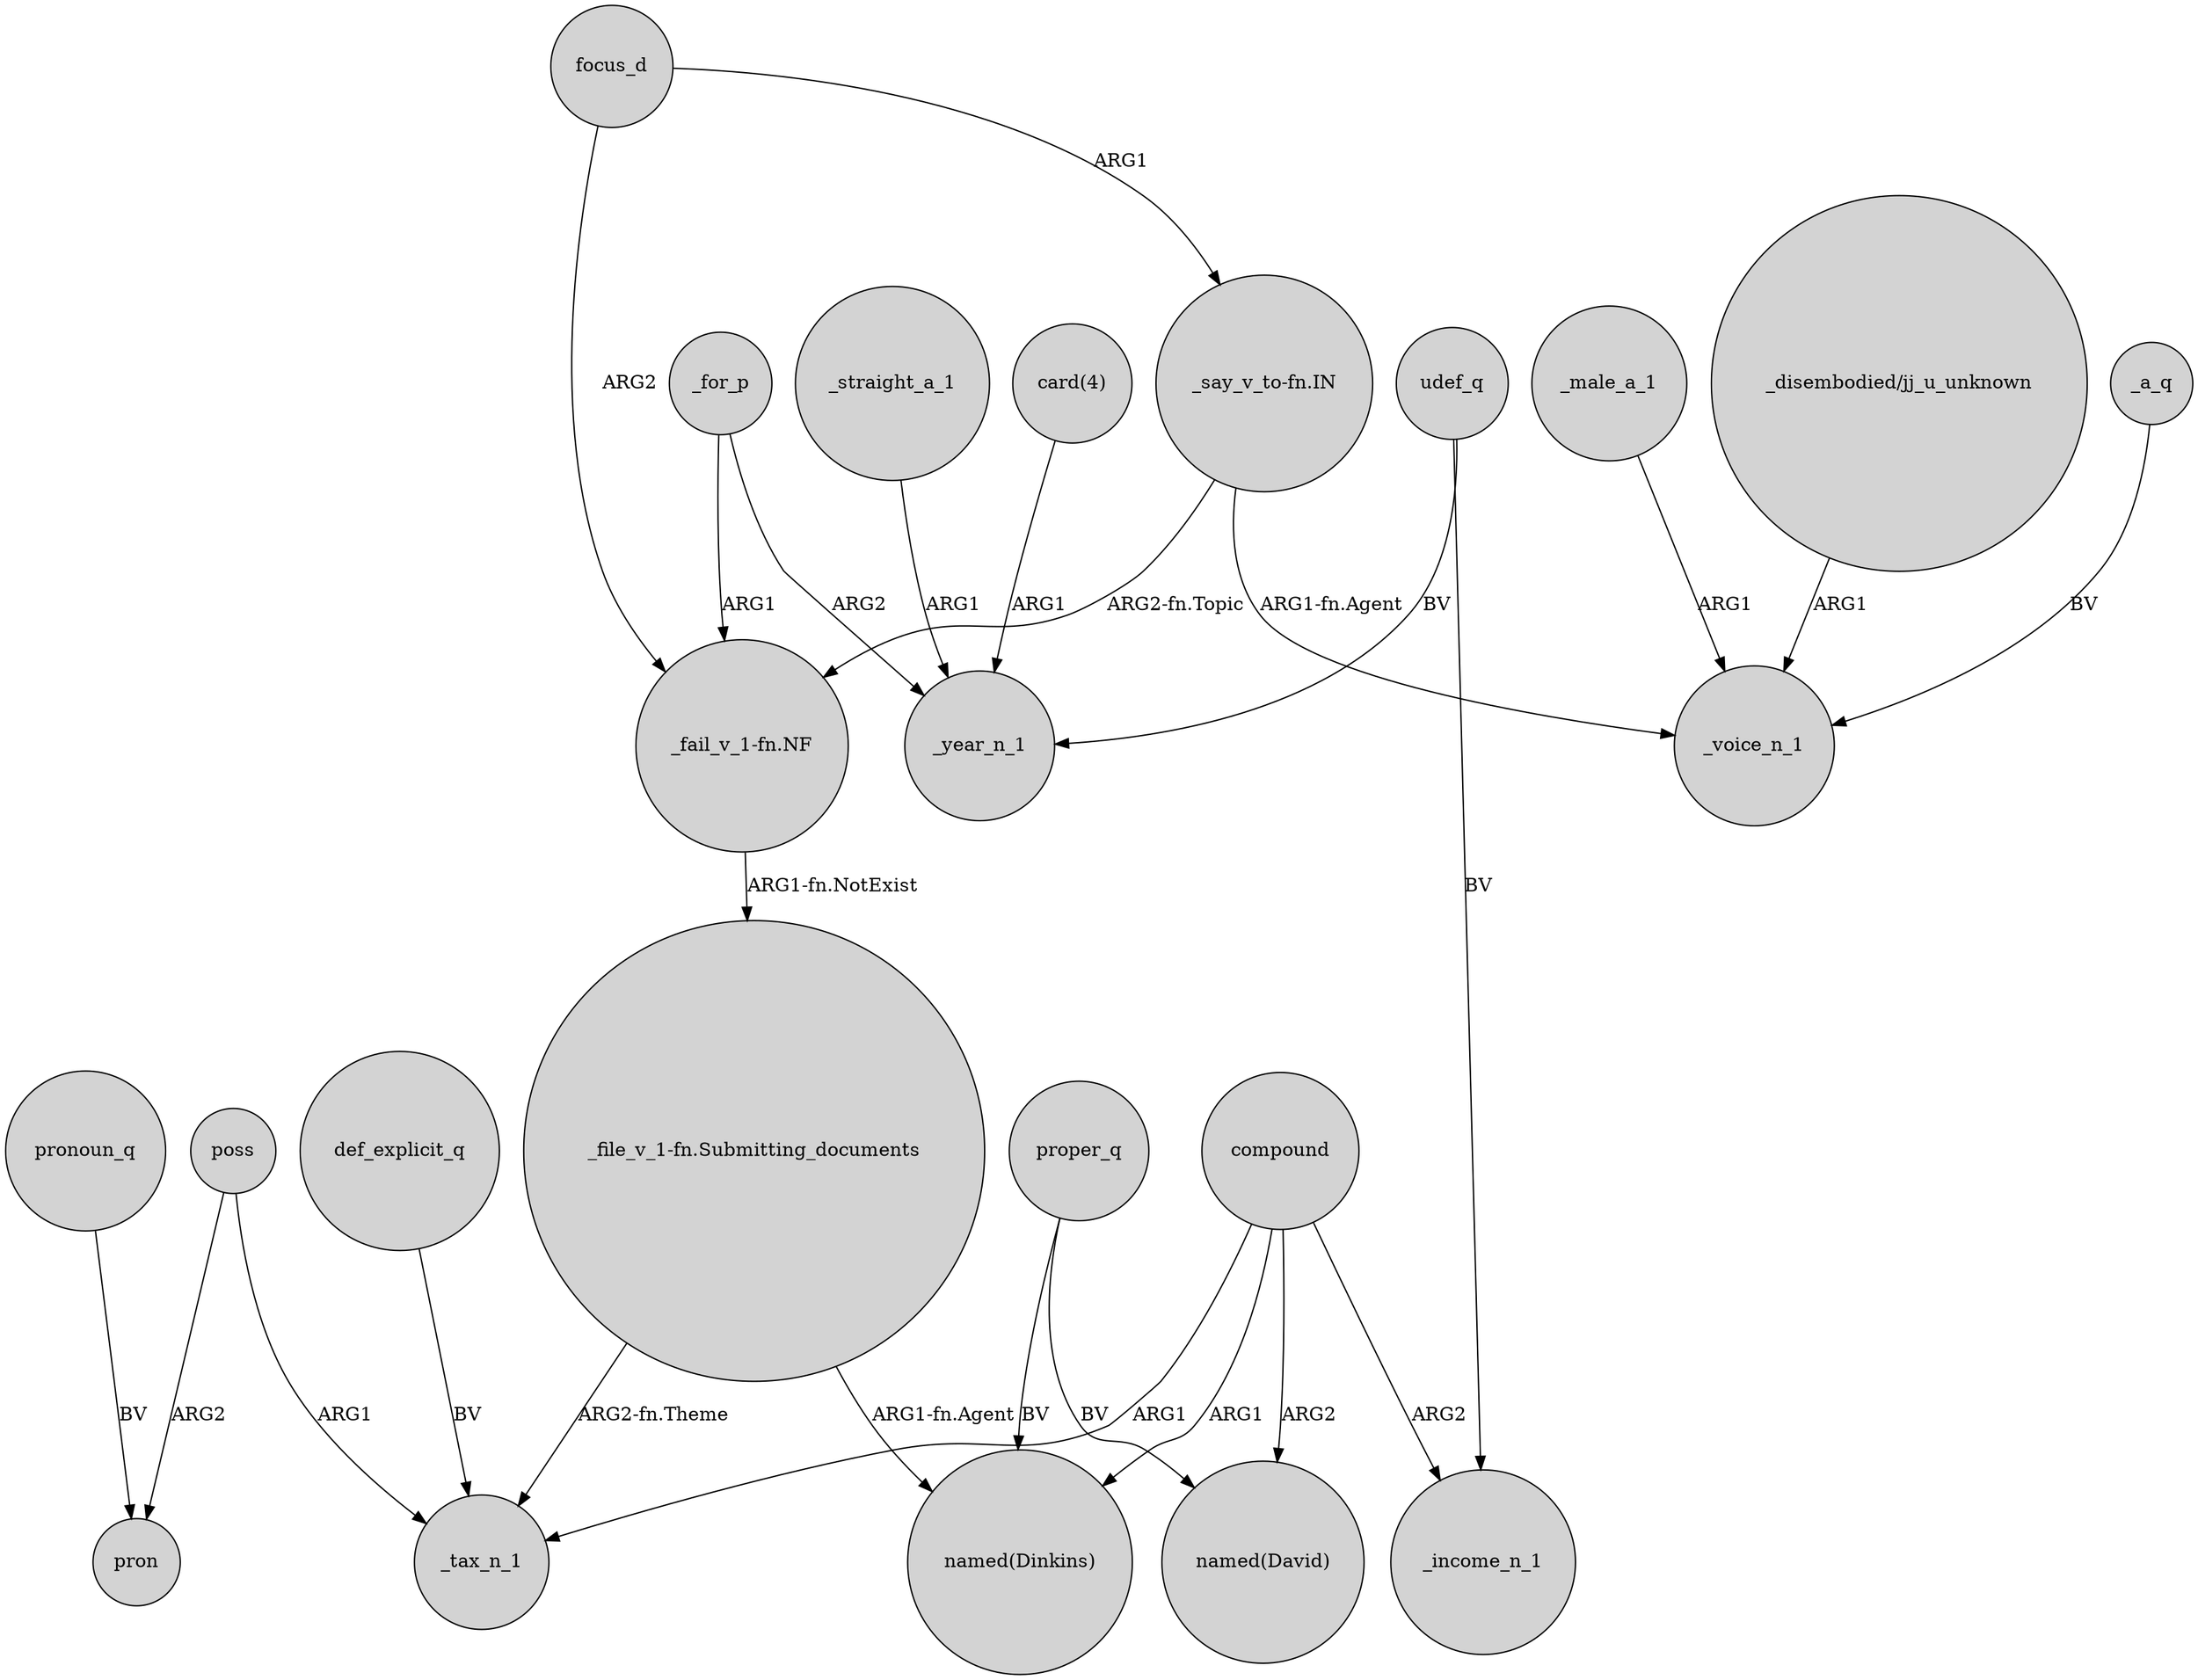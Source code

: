 digraph {
	node [shape=circle style=filled]
	poss -> pron [label=ARG2]
	poss -> _tax_n_1 [label=ARG1]
	_for_p -> _year_n_1 [label=ARG2]
	"_say_v_to-fn.IN" -> "_fail_v_1-fn.NF" [label="ARG2-fn.Topic"]
	def_explicit_q -> _tax_n_1 [label=BV]
	_male_a_1 -> _voice_n_1 [label=ARG1]
	"card(4)" -> _year_n_1 [label=ARG1]
	"_file_v_1-fn.Submitting_documents" -> "named(Dinkins)" [label="ARG1-fn.Agent"]
	compound -> _tax_n_1 [label=ARG1]
	focus_d -> "_say_v_to-fn.IN" [label=ARG1]
	focus_d -> "_fail_v_1-fn.NF" [label=ARG2]
	compound -> "named(Dinkins)" [label=ARG1]
	compound -> _income_n_1 [label=ARG2]
	pronoun_q -> pron [label=BV]
	"_disembodied/jj_u_unknown" -> _voice_n_1 [label=ARG1]
	_straight_a_1 -> _year_n_1 [label=ARG1]
	compound -> "named(David)" [label=ARG2]
	_a_q -> _voice_n_1 [label=BV]
	_for_p -> "_fail_v_1-fn.NF" [label=ARG1]
	"_say_v_to-fn.IN" -> _voice_n_1 [label="ARG1-fn.Agent"]
	udef_q -> _year_n_1 [label=BV]
	"_fail_v_1-fn.NF" -> "_file_v_1-fn.Submitting_documents" [label="ARG1-fn.NotExist"]
	"_file_v_1-fn.Submitting_documents" -> _tax_n_1 [label="ARG2-fn.Theme"]
	proper_q -> "named(David)" [label=BV]
	proper_q -> "named(Dinkins)" [label=BV]
	udef_q -> _income_n_1 [label=BV]
}
